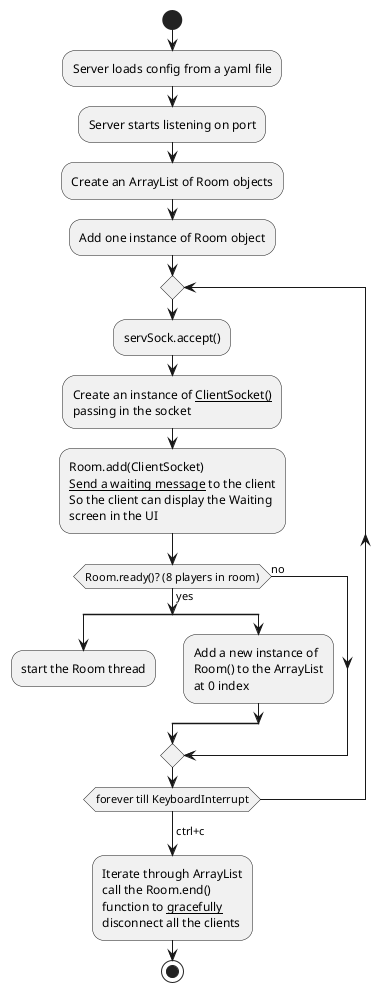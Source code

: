 @startuml
start
:Server loads config from a yaml file; 
:Server starts listening on port;
:Create an ArrayList of Room objects;
:Add one instance of Room object;
repeat
    :servSock.accept();
    :Create an instance of __ClientSocket()__
    passing in the socket;
    :Room.add(ClientSocket)
    __Send a waiting message__ to the client
    So the client can display the Waiting
    screen in the UI;
    ' For the message mesa was thinking, ki send integer values w/ descriptive variable names just like how BorderLayout.CENTER constants work

    if (Room.ready()? (8 players in room)) then (yes)
        split 
            :start the Room thread;
            detach
        split again
            :Add a new instance of
            Room() to the ArrayList
            at 0 index;
        end split
    else (no)
    endif
repeat while (forever till KeyboardInterrupt)
-> ctrl+c;
:Iterate through ArrayList
call the Room.end()
function to __gracefully__ 
disconnect all the clients;
stop
' Test case idea: start the connection, make and connect sockets to the server, and check whether arraylist is created and stuff
@enduml